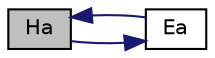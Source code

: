 digraph "Ha"
{
  bgcolor="transparent";
  edge [fontname="Helvetica",fontsize="10",labelfontname="Helvetica",labelfontsize="10"];
  node [fontname="Helvetica",fontsize="10",shape=record];
  rankdir="LR";
  Node1 [label="Ha",height=0.2,width=0.4,color="black", fillcolor="grey75", style="filled" fontcolor="black"];
  Node1 -> Node2 [color="midnightblue",fontsize="10",style="solid",fontname="Helvetica"];
  Node2 [label="Ea",height=0.2,width=0.4,color="black",URL="$HtoEthermo_8H.html#af4605c6be6d445bdf4a3fbabe1da6223"];
  Node2 -> Node1 [color="midnightblue",fontsize="10",style="solid",fontname="Helvetica"];
}
